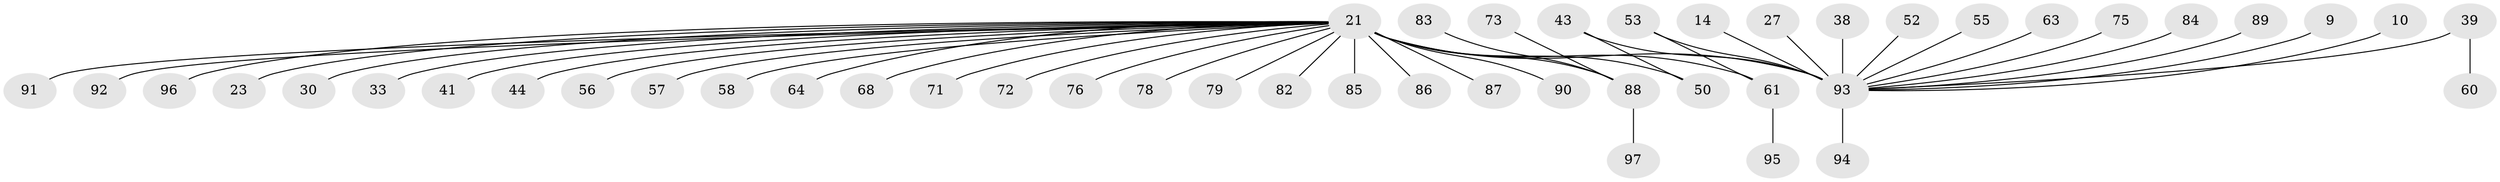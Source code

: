 // original degree distribution, {3: 0.10309278350515463, 23: 0.010309278350515464, 1: 0.5670103092783505, 22: 0.010309278350515464, 2: 0.1958762886597938, 8: 0.020618556701030927, 16: 0.010309278350515464, 5: 0.030927835051546393, 4: 0.041237113402061855, 7: 0.010309278350515464}
// Generated by graph-tools (version 1.1) at 2025/47/03/09/25 04:47:14]
// undirected, 48 vertices, 49 edges
graph export_dot {
graph [start="1"]
  node [color=gray90,style=filled];
  9;
  10;
  14;
  21 [super="+4+3+12+18+20"];
  23;
  27;
  30;
  33;
  38;
  39 [super="+28"];
  41;
  43 [super="+31"];
  44 [super="+42"];
  50 [super="+37"];
  52;
  53;
  55;
  56;
  57;
  58;
  60;
  61;
  63;
  64 [super="+26"];
  68;
  71;
  72 [super="+5"];
  73;
  75 [super="+49"];
  76;
  78;
  79;
  82;
  83;
  84;
  85;
  86;
  87 [super="+66"];
  88 [super="+6+59+69"];
  89;
  90 [super="+81"];
  91 [super="+74"];
  92;
  93 [super="+24+77+8+16+70"];
  94;
  95 [super="+80"];
  96;
  97 [super="+46"];
  9 -- 93;
  10 -- 93;
  14 -- 93;
  21 -- 50 [weight=3];
  21 -- 57;
  21 -- 61 [weight=3];
  21 -- 78;
  21 -- 82;
  21 -- 93 [weight=9];
  21 -- 64 [weight=2];
  21 -- 68;
  21 -- 71;
  21 -- 72;
  21 -- 76;
  21 -- 79;
  21 -- 85;
  21 -- 23;
  21 -- 86;
  21 -- 87;
  21 -- 88 [weight=5];
  21 -- 90;
  21 -- 91;
  21 -- 92;
  21 -- 30;
  21 -- 96;
  21 -- 33;
  21 -- 41;
  21 -- 44;
  21 -- 56;
  21 -- 58;
  27 -- 93;
  38 -- 93;
  39 -- 60;
  39 -- 93 [weight=3];
  43 -- 50;
  43 -- 93;
  52 -- 93;
  53 -- 61;
  53 -- 93;
  55 -- 93;
  61 -- 95;
  63 -- 93;
  73 -- 88;
  75 -- 93 [weight=2];
  83 -- 88;
  84 -- 93;
  88 -- 97;
  89 -- 93;
  93 -- 94;
}
